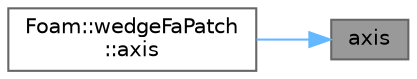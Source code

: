 digraph "axis"
{
 // LATEX_PDF_SIZE
  bgcolor="transparent";
  edge [fontname=Helvetica,fontsize=10,labelfontname=Helvetica,labelfontsize=10];
  node [fontname=Helvetica,fontsize=10,shape=box,height=0.2,width=0.4];
  rankdir="RL";
  Node1 [id="Node000001",label="axis",height=0.2,width=0.4,color="gray40", fillcolor="grey60", style="filled", fontcolor="black",tooltip=" "];
  Node1 -> Node2 [id="edge1_Node000001_Node000002",dir="back",color="steelblue1",style="solid",tooltip=" "];
  Node2 [id="Node000002",label="Foam::wedgeFaPatch\l::axis",height=0.2,width=0.4,color="grey40", fillcolor="white", style="filled",URL="$classFoam_1_1wedgeFaPatch.html#a22f6705f17a8a1d267c6cb8ca0c64a03",tooltip=" "];
}
